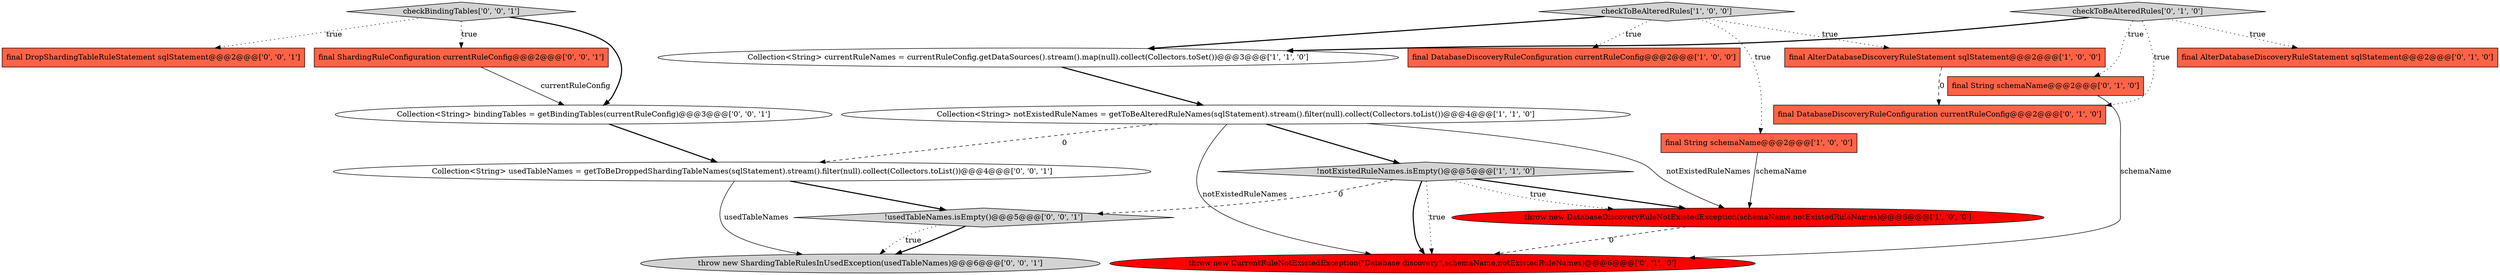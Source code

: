digraph {
8 [style = filled, label = "final String schemaName@@@2@@@['0', '1', '0']", fillcolor = tomato, shape = box image = "AAA0AAABBB2BBB"];
11 [style = filled, label = "final DatabaseDiscoveryRuleConfiguration currentRuleConfig@@@2@@@['0', '1', '0']", fillcolor = tomato, shape = box image = "AAA1AAABBB2BBB"];
2 [style = filled, label = "checkToBeAlteredRules['1', '0', '0']", fillcolor = lightgray, shape = diamond image = "AAA0AAABBB1BBB"];
4 [style = filled, label = "Collection<String> notExistedRuleNames = getToBeAlteredRuleNames(sqlStatement).stream().filter(null).collect(Collectors.toList())@@@4@@@['1', '1', '0']", fillcolor = white, shape = ellipse image = "AAA0AAABBB1BBB"];
19 [style = filled, label = "throw new ShardingTableRulesInUsedException(usedTableNames)@@@6@@@['0', '0', '1']", fillcolor = lightgray, shape = ellipse image = "AAA0AAABBB3BBB"];
0 [style = filled, label = "Collection<String> currentRuleNames = currentRuleConfig.getDataSources().stream().map(null).collect(Collectors.toSet())@@@3@@@['1', '1', '0']", fillcolor = white, shape = ellipse image = "AAA0AAABBB1BBB"];
17 [style = filled, label = "checkBindingTables['0', '0', '1']", fillcolor = lightgray, shape = diamond image = "AAA0AAABBB3BBB"];
9 [style = filled, label = "final AlterDatabaseDiscoveryRuleStatement sqlStatement@@@2@@@['0', '1', '0']", fillcolor = tomato, shape = box image = "AAA0AAABBB2BBB"];
12 [style = filled, label = "checkToBeAlteredRules['0', '1', '0']", fillcolor = lightgray, shape = diamond image = "AAA0AAABBB2BBB"];
10 [style = filled, label = "throw new CurrentRuleNotExistedException(\"Database discovery\",schemaName,notExistedRuleNames)@@@6@@@['0', '1', '0']", fillcolor = red, shape = ellipse image = "AAA1AAABBB2BBB"];
16 [style = filled, label = "final DropShardingTableRuleStatement sqlStatement@@@2@@@['0', '0', '1']", fillcolor = tomato, shape = box image = "AAA0AAABBB3BBB"];
18 [style = filled, label = "final ShardingRuleConfiguration currentRuleConfig@@@2@@@['0', '0', '1']", fillcolor = tomato, shape = box image = "AAA0AAABBB3BBB"];
14 [style = filled, label = "!usedTableNames.isEmpty()@@@5@@@['0', '0', '1']", fillcolor = lightgray, shape = diamond image = "AAA0AAABBB3BBB"];
3 [style = filled, label = "final DatabaseDiscoveryRuleConfiguration currentRuleConfig@@@2@@@['1', '0', '0']", fillcolor = tomato, shape = box image = "AAA0AAABBB1BBB"];
1 [style = filled, label = "final String schemaName@@@2@@@['1', '0', '0']", fillcolor = tomato, shape = box image = "AAA0AAABBB1BBB"];
5 [style = filled, label = "!notExistedRuleNames.isEmpty()@@@5@@@['1', '1', '0']", fillcolor = lightgray, shape = diamond image = "AAA0AAABBB1BBB"];
7 [style = filled, label = "final AlterDatabaseDiscoveryRuleStatement sqlStatement@@@2@@@['1', '0', '0']", fillcolor = tomato, shape = box image = "AAA1AAABBB1BBB"];
6 [style = filled, label = "throw new DatabaseDiscoveryRuleNotExistedException(schemaName,notExistedRuleNames)@@@6@@@['1', '0', '0']", fillcolor = red, shape = ellipse image = "AAA1AAABBB1BBB"];
13 [style = filled, label = "Collection<String> bindingTables = getBindingTables(currentRuleConfig)@@@3@@@['0', '0', '1']", fillcolor = white, shape = ellipse image = "AAA0AAABBB3BBB"];
15 [style = filled, label = "Collection<String> usedTableNames = getToBeDroppedShardingTableNames(sqlStatement).stream().filter(null).collect(Collectors.toList())@@@4@@@['0', '0', '1']", fillcolor = white, shape = ellipse image = "AAA0AAABBB3BBB"];
2->3 [style = dotted, label="true"];
5->10 [style = bold, label=""];
5->14 [style = dashed, label="0"];
14->19 [style = dotted, label="true"];
15->14 [style = bold, label=""];
4->6 [style = solid, label="notExistedRuleNames"];
18->13 [style = solid, label="currentRuleConfig"];
17->18 [style = dotted, label="true"];
12->8 [style = dotted, label="true"];
5->10 [style = dotted, label="true"];
7->11 [style = dashed, label="0"];
5->6 [style = dotted, label="true"];
14->19 [style = bold, label=""];
12->0 [style = bold, label=""];
6->10 [style = dashed, label="0"];
12->11 [style = dotted, label="true"];
17->16 [style = dotted, label="true"];
2->0 [style = bold, label=""];
1->6 [style = solid, label="schemaName"];
5->6 [style = bold, label=""];
0->4 [style = bold, label=""];
2->1 [style = dotted, label="true"];
4->15 [style = dashed, label="0"];
2->7 [style = dotted, label="true"];
4->10 [style = solid, label="notExistedRuleNames"];
8->10 [style = solid, label="schemaName"];
17->13 [style = bold, label=""];
13->15 [style = bold, label=""];
4->5 [style = bold, label=""];
15->19 [style = solid, label="usedTableNames"];
12->9 [style = dotted, label="true"];
}
